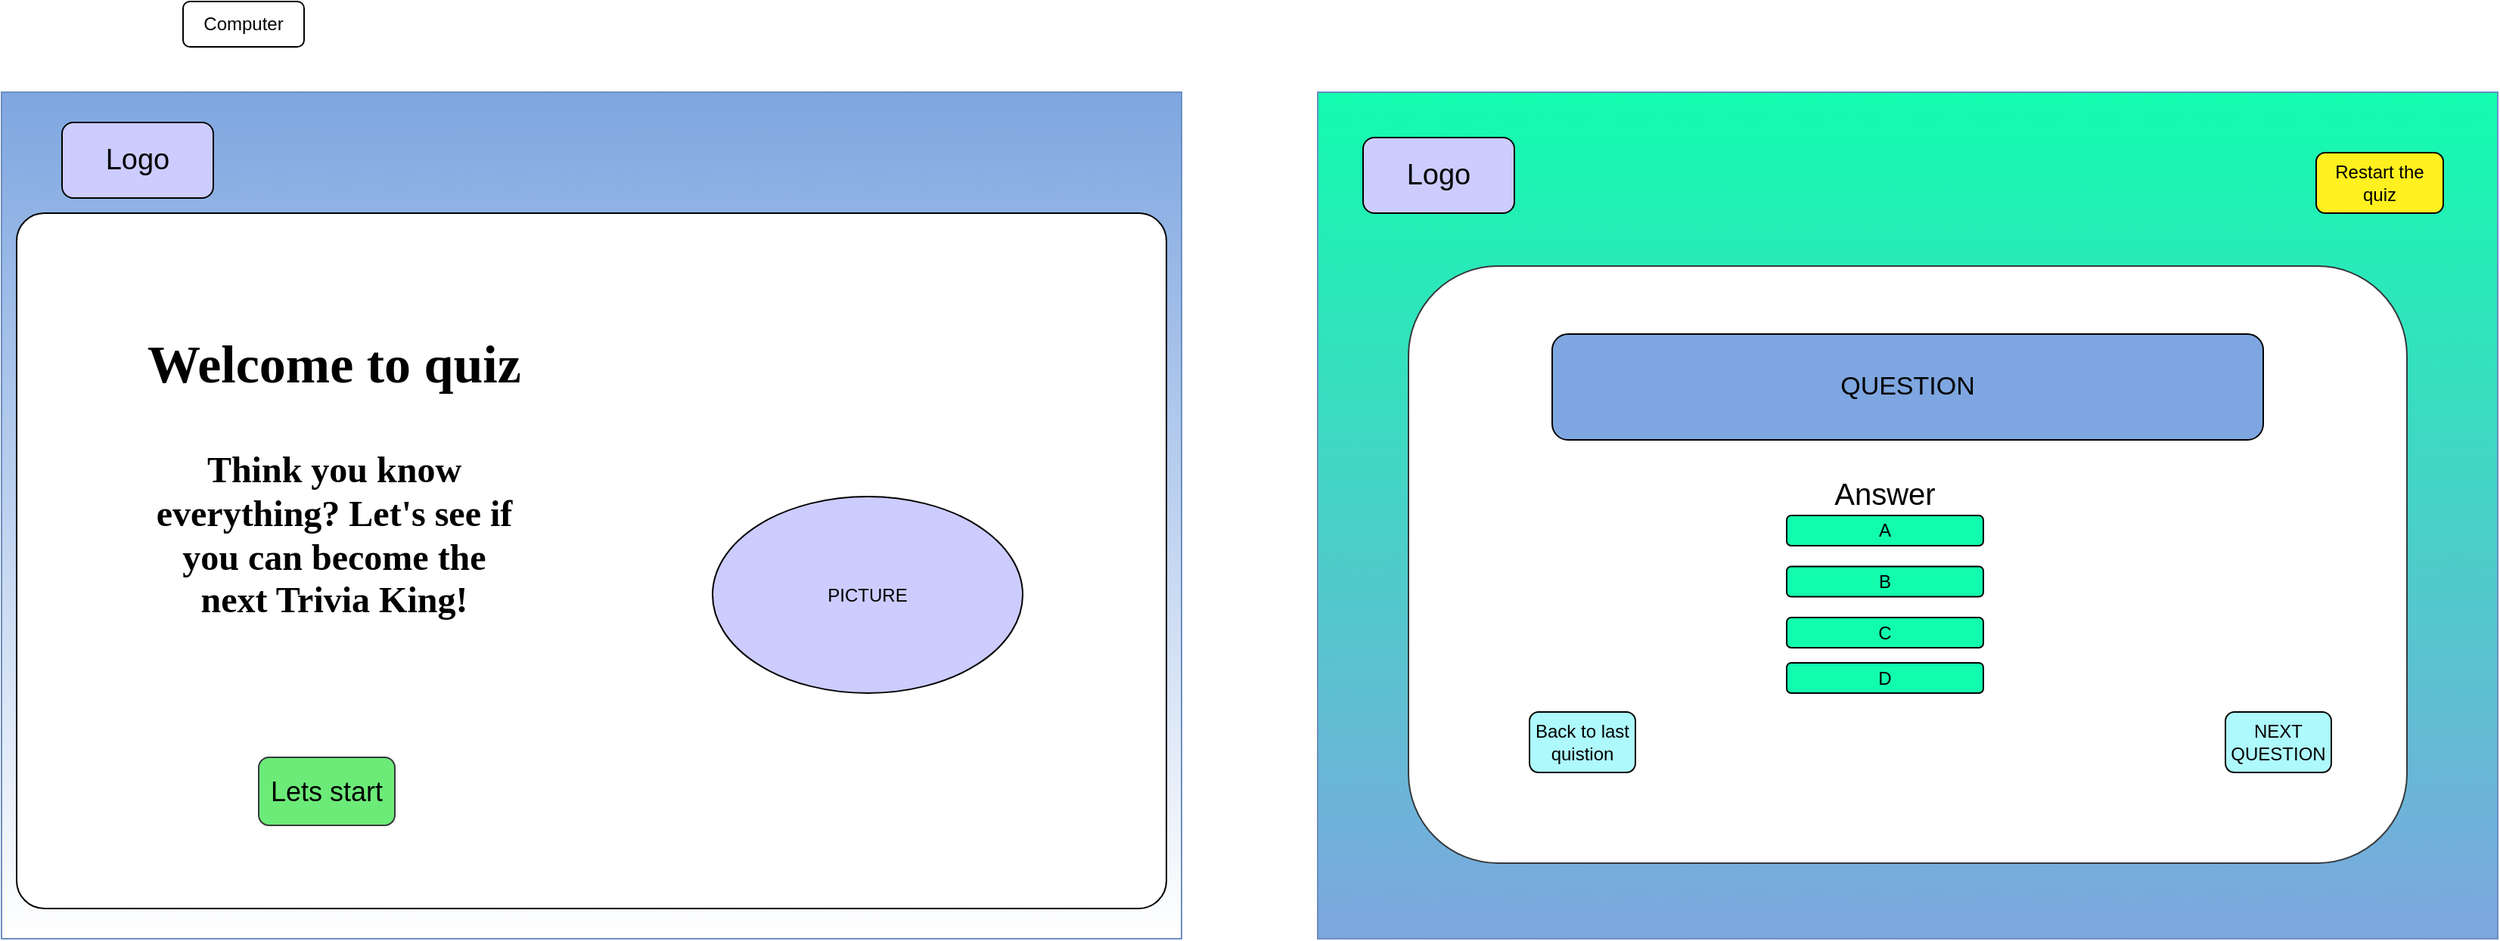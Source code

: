 <mxfile version="14.4.4" type="github">
  <diagram id="KNThbymLGsVphi79HAY6" name="Page-1">
    <mxGraphModel dx="1021" dy="620" grid="1" gridSize="10" guides="1" tooltips="1" connect="1" arrows="1" fold="1" page="1" pageScale="1" pageWidth="827" pageHeight="1169" math="0" shadow="0">
      <root>
        <mxCell id="0" />
        <mxCell id="1" parent="0" />
        <mxCell id="_W2Wu4x4kJNPoguewZKQ-1" value="" style="rounded=0;whiteSpace=wrap;html=1;strokeColor=#6c8ebf;gradientColor=#FFFFFF;fillColor=#7EA6E0;" vertex="1" parent="1">
          <mxGeometry x="30" y="120" width="780" height="560" as="geometry" />
        </mxCell>
        <mxCell id="_W2Wu4x4kJNPoguewZKQ-2" value="Computer" style="rounded=1;whiteSpace=wrap;html=1;" vertex="1" parent="1">
          <mxGeometry x="150" y="60" width="80" height="30" as="geometry" />
        </mxCell>
        <mxCell id="_W2Wu4x4kJNPoguewZKQ-13" value="" style="rounded=0;whiteSpace=wrap;html=1;strokeColor=#6c8ebf;gradientColor=#7ea6e0;fillColor=#12FCAE;" vertex="1" parent="1">
          <mxGeometry x="900" y="120" width="780" height="560" as="geometry" />
        </mxCell>
        <mxCell id="_W2Wu4x4kJNPoguewZKQ-14" value="" style="rounded=1;whiteSpace=wrap;html=1;strokeColor=#36393d;fillColor=#FFFFFF;" vertex="1" parent="1">
          <mxGeometry x="960" y="235" width="660" height="395" as="geometry" />
        </mxCell>
        <mxCell id="_W2Wu4x4kJNPoguewZKQ-15" value="&lt;font style=&quot;font-size: 17px&quot;&gt;QUESTION&lt;/font&gt;" style="rounded=1;whiteSpace=wrap;html=1;fillColor=#7EA6E0;" vertex="1" parent="1">
          <mxGeometry x="1055" y="280" width="470" height="70" as="geometry" />
        </mxCell>
        <mxCell id="_W2Wu4x4kJNPoguewZKQ-18" value="NEXT QUESTION" style="rounded=1;whiteSpace=wrap;html=1;fillColor=#AEF9FC;" vertex="1" parent="1">
          <mxGeometry x="1500" y="530" width="70" height="40" as="geometry" />
        </mxCell>
        <mxCell id="_W2Wu4x4kJNPoguewZKQ-19" value="" style="rounded=1;whiteSpace=wrap;html=1;gradientColor=#FFFFFF;fillColor=#FFFFFF;arcSize=4;" vertex="1" parent="1">
          <mxGeometry x="40" y="200" width="760" height="460" as="geometry" />
        </mxCell>
        <mxCell id="_W2Wu4x4kJNPoguewZKQ-20" value="&lt;h1&gt;&lt;font style=&quot;font-size: 35px&quot; face=&quot;Comic Sans MS&quot;&gt;Welcome to quiz&lt;/font&gt;&lt;/h1&gt;" style="text;html=1;strokeColor=none;fillColor=none;align=center;verticalAlign=middle;whiteSpace=wrap;rounded=0;" vertex="1" parent="1">
          <mxGeometry x="90" y="270" width="320" height="60" as="geometry" />
        </mxCell>
        <mxCell id="_W2Wu4x4kJNPoguewZKQ-23" value="&lt;font style=&quot;font-size: 18px&quot;&gt;Lets start&lt;/font&gt;" style="rounded=1;whiteSpace=wrap;html=1;strokeColor=#36393d;fillColor=#6CEB79;" vertex="1" parent="1">
          <mxGeometry x="200" y="560" width="90" height="45" as="geometry" />
        </mxCell>
        <mxCell id="_W2Wu4x4kJNPoguewZKQ-24" value="Back to last quistion" style="rounded=1;whiteSpace=wrap;html=1;fillColor=#AEF9FC;" vertex="1" parent="1">
          <mxGeometry x="1040" y="530" width="70" height="40" as="geometry" />
        </mxCell>
        <mxCell id="_W2Wu4x4kJNPoguewZKQ-25" value="&lt;span style=&quot;background-color: rgb(255 , 240 , 31)&quot;&gt;Restart the quiz&lt;/span&gt;" style="rounded=1;whiteSpace=wrap;html=1;gradientColor=#FFF01F;fillColor=#FFF01F;" vertex="1" parent="1">
          <mxGeometry x="1560" y="160" width="84" height="40" as="geometry" />
        </mxCell>
        <mxCell id="_W2Wu4x4kJNPoguewZKQ-26" value="&lt;font style=&quot;font-size: 19px&quot;&gt;Logo&lt;/font&gt;" style="rounded=1;whiteSpace=wrap;html=1;fillColor=#CCCCFF;gradientColor=#CCCCFF;" vertex="1" parent="1">
          <mxGeometry x="930" y="150" width="100" height="50" as="geometry" />
        </mxCell>
        <mxCell id="_W2Wu4x4kJNPoguewZKQ-27" value="&lt;h1&gt;&lt;font face=&quot;Comic Sans MS&quot;&gt;Think you know everything? Let&#39;s see if you can become the next Trivia King!&lt;/font&gt;&lt;/h1&gt;" style="text;html=1;strokeColor=none;fillColor=none;spacing=5;spacingTop=-20;whiteSpace=wrap;overflow=hidden;rounded=0;align=center;" vertex="1" parent="1">
          <mxGeometry x="125" y="350" width="250" height="167.5" as="geometry" />
        </mxCell>
        <mxCell id="_W2Wu4x4kJNPoguewZKQ-28" value="&lt;font style=&quot;font-size: 19px&quot;&gt;Logo&lt;/font&gt;" style="rounded=1;whiteSpace=wrap;html=1;fillColor=#CCCCFF;gradientColor=#CCCCFF;" vertex="1" parent="1">
          <mxGeometry x="70" y="140" width="100" height="50" as="geometry" />
        </mxCell>
        <mxCell id="_W2Wu4x4kJNPoguewZKQ-30" value="PICTURE" style="ellipse;whiteSpace=wrap;html=1;fillColor=#CCCCFF;gradientColor=#CCCCFF;" vertex="1" parent="1">
          <mxGeometry x="500" y="387.5" width="205" height="130" as="geometry" />
        </mxCell>
        <mxCell id="_W2Wu4x4kJNPoguewZKQ-35" value="&lt;font style=&quot;font-size: 20px&quot;&gt;Answer&lt;/font&gt;" style="text;html=1;strokeColor=none;fillColor=none;align=center;verticalAlign=middle;whiteSpace=wrap;rounded=0;" vertex="1" parent="1">
          <mxGeometry x="1230" y="370" width="90" height="30" as="geometry" />
        </mxCell>
        <mxCell id="_W2Wu4x4kJNPoguewZKQ-36" value="A" style="rounded=1;whiteSpace=wrap;html=1;fillColor=#12FCAE;" vertex="1" parent="1">
          <mxGeometry x="1210" y="400" width="130" height="20" as="geometry" />
        </mxCell>
        <mxCell id="_W2Wu4x4kJNPoguewZKQ-39" value="B" style="rounded=1;whiteSpace=wrap;html=1;fillColor=#12FCAE;" vertex="1" parent="1">
          <mxGeometry x="1210" y="433.75" width="130" height="20" as="geometry" />
        </mxCell>
        <mxCell id="_W2Wu4x4kJNPoguewZKQ-40" value="D" style="rounded=1;whiteSpace=wrap;html=1;fillColor=#12FCAE;gradientDirection=east;" vertex="1" parent="1">
          <mxGeometry x="1210" y="497.5" width="130" height="20" as="geometry" />
        </mxCell>
        <mxCell id="_W2Wu4x4kJNPoguewZKQ-41" value="C" style="rounded=1;whiteSpace=wrap;html=1;fillColor=#12FCAE;" vertex="1" parent="1">
          <mxGeometry x="1210" y="467.5" width="130" height="20" as="geometry" />
        </mxCell>
      </root>
    </mxGraphModel>
  </diagram>
</mxfile>

